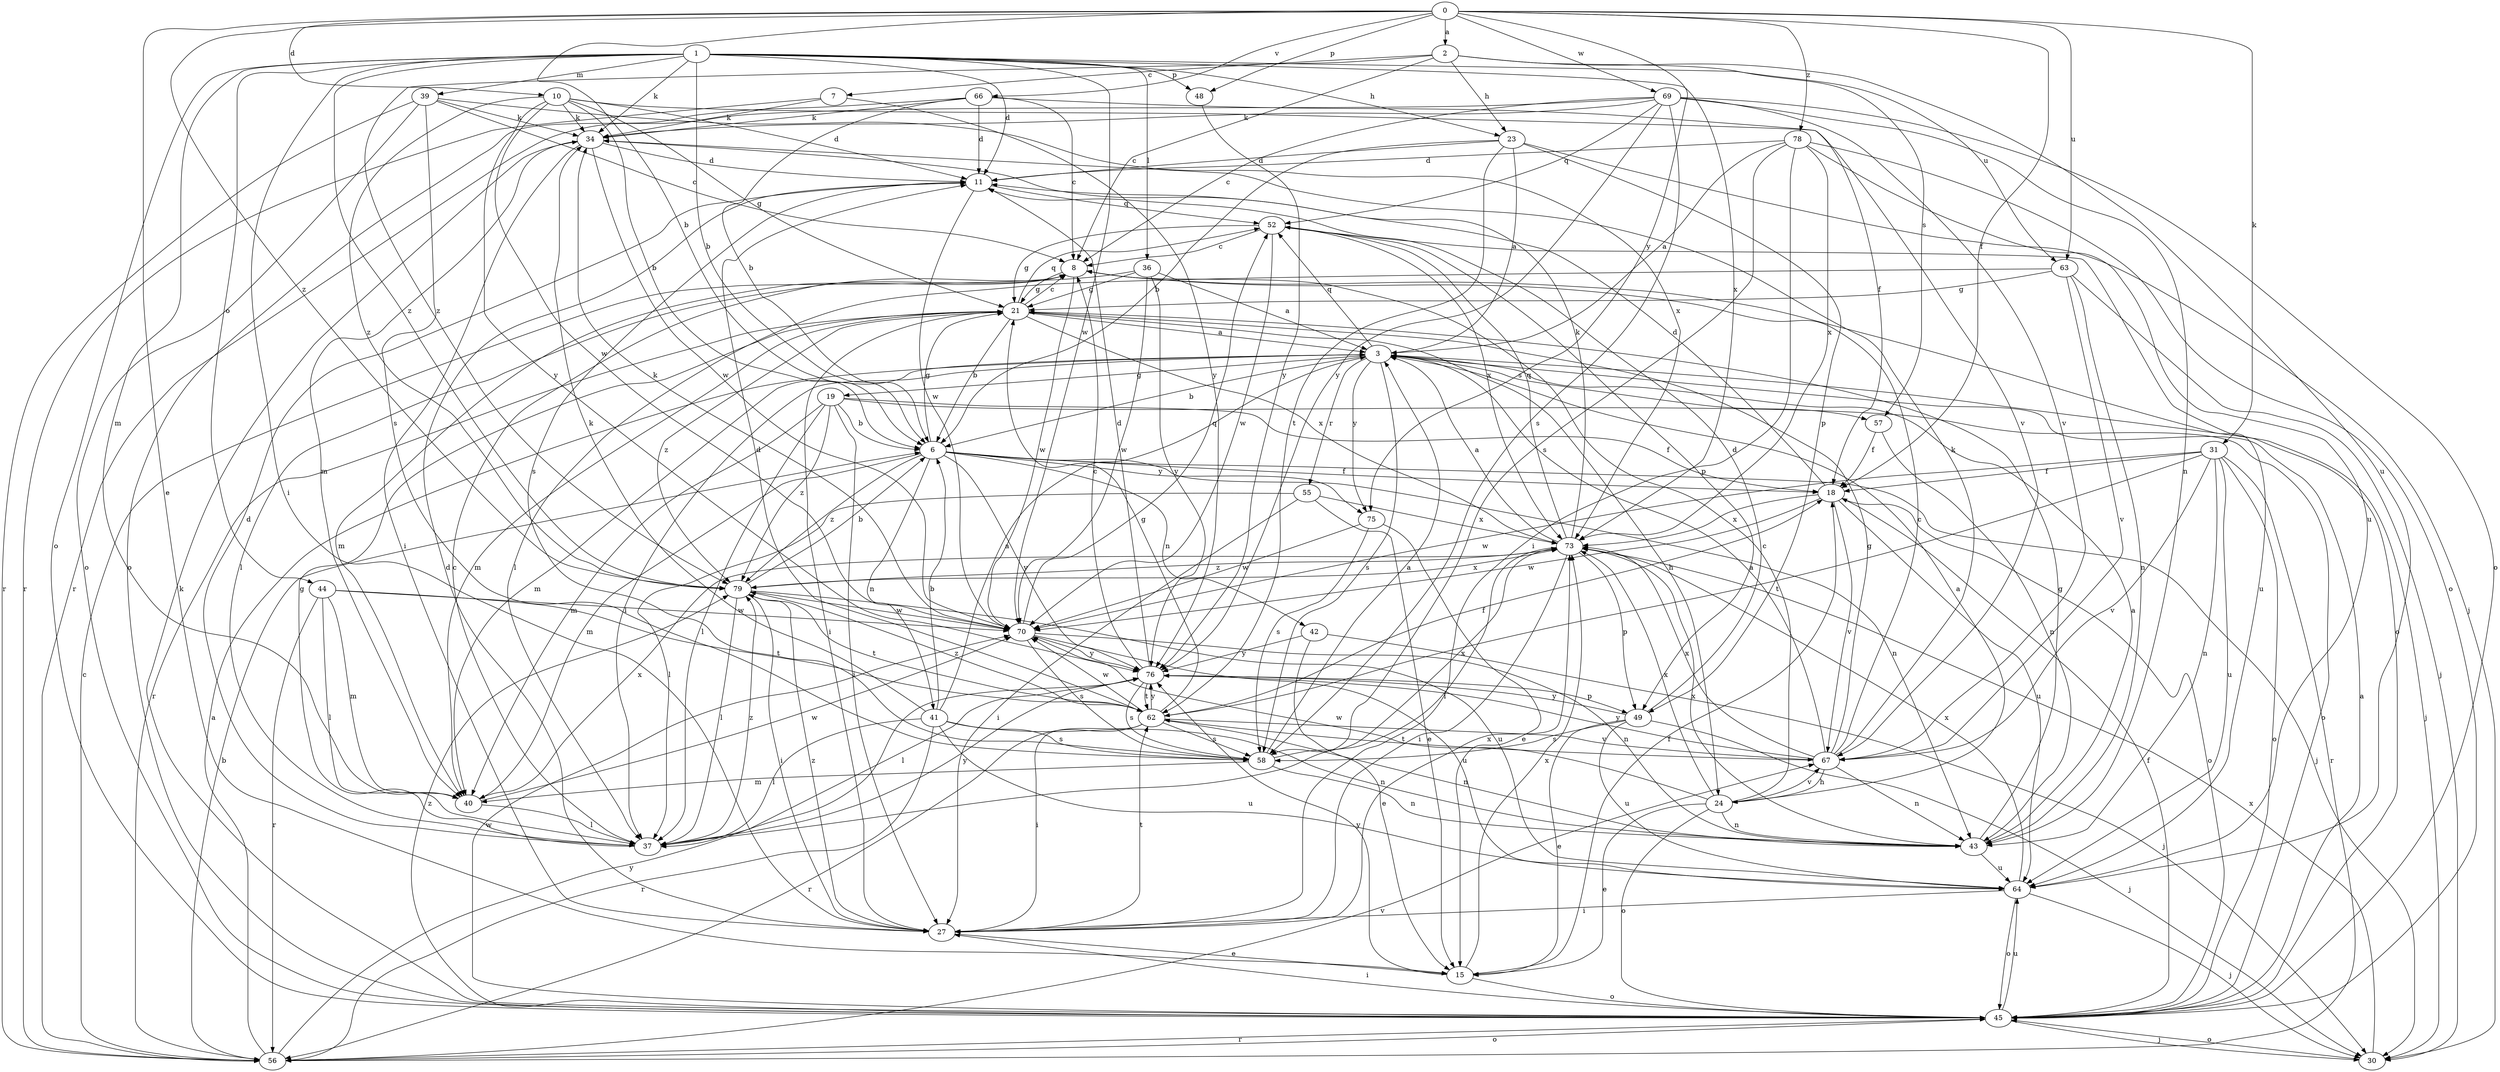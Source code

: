 strict digraph  {
0;
1;
2;
3;
6;
7;
8;
10;
11;
15;
18;
19;
21;
23;
24;
27;
30;
31;
34;
36;
37;
39;
40;
41;
42;
43;
44;
45;
48;
49;
52;
55;
56;
57;
58;
62;
63;
64;
66;
67;
69;
70;
73;
75;
76;
78;
79;
0 -> 2  [label=a];
0 -> 6  [label=b];
0 -> 10  [label=d];
0 -> 15  [label=e];
0 -> 18  [label=f];
0 -> 31  [label=k];
0 -> 48  [label=p];
0 -> 63  [label=u];
0 -> 66  [label=v];
0 -> 69  [label=w];
0 -> 75  [label=y];
0 -> 78  [label=z];
0 -> 79  [label=z];
1 -> 6  [label=b];
1 -> 11  [label=d];
1 -> 23  [label=h];
1 -> 27  [label=i];
1 -> 34  [label=k];
1 -> 36  [label=l];
1 -> 39  [label=m];
1 -> 40  [label=m];
1 -> 44  [label=o];
1 -> 45  [label=o];
1 -> 48  [label=p];
1 -> 63  [label=u];
1 -> 70  [label=w];
1 -> 73  [label=x];
1 -> 79  [label=z];
2 -> 7  [label=c];
2 -> 8  [label=c];
2 -> 23  [label=h];
2 -> 57  [label=s];
2 -> 64  [label=u];
2 -> 79  [label=z];
3 -> 6  [label=b];
3 -> 19  [label=g];
3 -> 30  [label=j];
3 -> 37  [label=l];
3 -> 40  [label=m];
3 -> 52  [label=q];
3 -> 55  [label=r];
3 -> 57  [label=s];
3 -> 58  [label=s];
3 -> 75  [label=y];
6 -> 18  [label=f];
6 -> 21  [label=g];
6 -> 30  [label=j];
6 -> 40  [label=m];
6 -> 41  [label=n];
6 -> 42  [label=n];
6 -> 43  [label=n];
6 -> 75  [label=y];
6 -> 76  [label=y];
6 -> 79  [label=z];
7 -> 34  [label=k];
7 -> 56  [label=r];
7 -> 76  [label=y];
8 -> 21  [label=g];
8 -> 40  [label=m];
8 -> 64  [label=u];
8 -> 70  [label=w];
10 -> 6  [label=b];
10 -> 11  [label=d];
10 -> 21  [label=g];
10 -> 34  [label=k];
10 -> 67  [label=v];
10 -> 70  [label=w];
10 -> 76  [label=y];
10 -> 79  [label=z];
11 -> 52  [label=q];
11 -> 58  [label=s];
11 -> 70  [label=w];
15 -> 18  [label=f];
15 -> 45  [label=o];
15 -> 73  [label=x];
15 -> 76  [label=y];
18 -> 11  [label=d];
18 -> 45  [label=o];
18 -> 64  [label=u];
18 -> 67  [label=v];
18 -> 70  [label=w];
18 -> 73  [label=x];
19 -> 6  [label=b];
19 -> 18  [label=f];
19 -> 27  [label=i];
19 -> 37  [label=l];
19 -> 40  [label=m];
19 -> 45  [label=o];
19 -> 79  [label=z];
21 -> 3  [label=a];
21 -> 6  [label=b];
21 -> 8  [label=c];
21 -> 24  [label=h];
21 -> 27  [label=i];
21 -> 40  [label=m];
21 -> 52  [label=q];
21 -> 56  [label=r];
21 -> 73  [label=x];
21 -> 79  [label=z];
23 -> 3  [label=a];
23 -> 6  [label=b];
23 -> 11  [label=d];
23 -> 30  [label=j];
23 -> 49  [label=p];
23 -> 62  [label=t];
24 -> 3  [label=a];
24 -> 8  [label=c];
24 -> 15  [label=e];
24 -> 43  [label=n];
24 -> 45  [label=o];
24 -> 67  [label=v];
24 -> 70  [label=w];
24 -> 73  [label=x];
27 -> 11  [label=d];
27 -> 15  [label=e];
27 -> 62  [label=t];
27 -> 73  [label=x];
27 -> 79  [label=z];
30 -> 45  [label=o];
30 -> 73  [label=x];
31 -> 18  [label=f];
31 -> 43  [label=n];
31 -> 45  [label=o];
31 -> 56  [label=r];
31 -> 62  [label=t];
31 -> 64  [label=u];
31 -> 67  [label=v];
31 -> 70  [label=w];
34 -> 11  [label=d];
34 -> 27  [label=i];
34 -> 40  [label=m];
34 -> 70  [label=w];
36 -> 3  [label=a];
36 -> 21  [label=g];
36 -> 37  [label=l];
36 -> 70  [label=w];
36 -> 76  [label=y];
37 -> 8  [label=c];
37 -> 11  [label=d];
37 -> 21  [label=g];
37 -> 76  [label=y];
37 -> 79  [label=z];
39 -> 8  [label=c];
39 -> 34  [label=k];
39 -> 45  [label=o];
39 -> 56  [label=r];
39 -> 58  [label=s];
39 -> 73  [label=x];
40 -> 37  [label=l];
40 -> 70  [label=w];
40 -> 73  [label=x];
41 -> 3  [label=a];
41 -> 6  [label=b];
41 -> 34  [label=k];
41 -> 37  [label=l];
41 -> 43  [label=n];
41 -> 56  [label=r];
41 -> 58  [label=s];
41 -> 64  [label=u];
42 -> 15  [label=e];
42 -> 30  [label=j];
42 -> 76  [label=y];
43 -> 3  [label=a];
43 -> 21  [label=g];
43 -> 64  [label=u];
43 -> 73  [label=x];
44 -> 37  [label=l];
44 -> 40  [label=m];
44 -> 56  [label=r];
44 -> 62  [label=t];
44 -> 70  [label=w];
45 -> 3  [label=a];
45 -> 18  [label=f];
45 -> 27  [label=i];
45 -> 30  [label=j];
45 -> 34  [label=k];
45 -> 56  [label=r];
45 -> 64  [label=u];
45 -> 70  [label=w];
45 -> 79  [label=z];
48 -> 76  [label=y];
49 -> 11  [label=d];
49 -> 15  [label=e];
49 -> 30  [label=j];
49 -> 58  [label=s];
49 -> 64  [label=u];
49 -> 76  [label=y];
52 -> 8  [label=c];
52 -> 21  [label=g];
52 -> 45  [label=o];
52 -> 49  [label=p];
52 -> 70  [label=w];
52 -> 73  [label=x];
55 -> 15  [label=e];
55 -> 27  [label=i];
55 -> 37  [label=l];
55 -> 73  [label=x];
56 -> 3  [label=a];
56 -> 6  [label=b];
56 -> 8  [label=c];
56 -> 45  [label=o];
56 -> 67  [label=v];
56 -> 76  [label=y];
57 -> 18  [label=f];
57 -> 43  [label=n];
58 -> 3  [label=a];
58 -> 40  [label=m];
58 -> 43  [label=n];
58 -> 73  [label=x];
62 -> 11  [label=d];
62 -> 18  [label=f];
62 -> 21  [label=g];
62 -> 27  [label=i];
62 -> 43  [label=n];
62 -> 56  [label=r];
62 -> 58  [label=s];
62 -> 67  [label=v];
62 -> 70  [label=w];
62 -> 76  [label=y];
62 -> 79  [label=z];
63 -> 21  [label=g];
63 -> 30  [label=j];
63 -> 37  [label=l];
63 -> 43  [label=n];
63 -> 67  [label=v];
64 -> 27  [label=i];
64 -> 30  [label=j];
64 -> 45  [label=o];
64 -> 73  [label=x];
66 -> 6  [label=b];
66 -> 8  [label=c];
66 -> 11  [label=d];
66 -> 18  [label=f];
66 -> 34  [label=k];
66 -> 45  [label=o];
67 -> 3  [label=a];
67 -> 8  [label=c];
67 -> 21  [label=g];
67 -> 24  [label=h];
67 -> 34  [label=k];
67 -> 43  [label=n];
67 -> 62  [label=t];
67 -> 73  [label=x];
67 -> 76  [label=y];
69 -> 8  [label=c];
69 -> 34  [label=k];
69 -> 43  [label=n];
69 -> 45  [label=o];
69 -> 52  [label=q];
69 -> 56  [label=r];
69 -> 58  [label=s];
69 -> 67  [label=v];
69 -> 76  [label=y];
70 -> 34  [label=k];
70 -> 43  [label=n];
70 -> 52  [label=q];
70 -> 58  [label=s];
70 -> 64  [label=u];
70 -> 76  [label=y];
73 -> 3  [label=a];
73 -> 27  [label=i];
73 -> 34  [label=k];
73 -> 37  [label=l];
73 -> 49  [label=p];
73 -> 52  [label=q];
73 -> 79  [label=z];
75 -> 15  [label=e];
75 -> 58  [label=s];
75 -> 70  [label=w];
76 -> 8  [label=c];
76 -> 11  [label=d];
76 -> 37  [label=l];
76 -> 49  [label=p];
76 -> 58  [label=s];
76 -> 62  [label=t];
78 -> 3  [label=a];
78 -> 11  [label=d];
78 -> 27  [label=i];
78 -> 45  [label=o];
78 -> 58  [label=s];
78 -> 64  [label=u];
78 -> 73  [label=x];
79 -> 6  [label=b];
79 -> 27  [label=i];
79 -> 37  [label=l];
79 -> 62  [label=t];
79 -> 64  [label=u];
79 -> 70  [label=w];
79 -> 73  [label=x];
}
